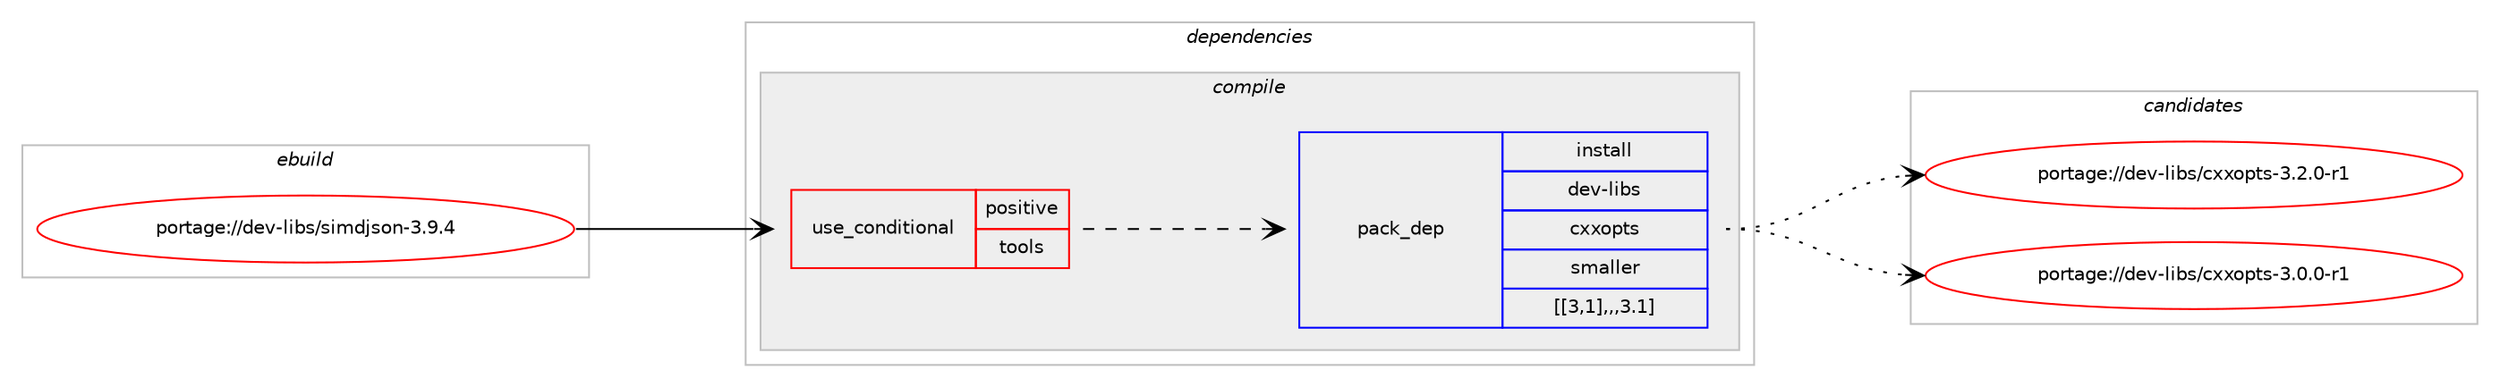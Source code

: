digraph prolog {

# *************
# Graph options
# *************

newrank=true;
concentrate=true;
compound=true;
graph [rankdir=LR,fontname=Helvetica,fontsize=10,ranksep=1.5];#, ranksep=2.5, nodesep=0.2];
edge  [arrowhead=vee];
node  [fontname=Helvetica,fontsize=10];

# **********
# The ebuild
# **********

subgraph cluster_leftcol {
color=gray;
label=<<i>ebuild</i>>;
id [label="portage://dev-libs/simdjson-3.9.4", color=red, width=4, href="../dev-libs/simdjson-3.9.4.svg"];
}

# ****************
# The dependencies
# ****************

subgraph cluster_midcol {
color=gray;
label=<<i>dependencies</i>>;
subgraph cluster_compile {
fillcolor="#eeeeee";
style=filled;
label=<<i>compile</i>>;
subgraph cond28680 {
dependency115106 [label=<<TABLE BORDER="0" CELLBORDER="1" CELLSPACING="0" CELLPADDING="4"><TR><TD ROWSPAN="3" CELLPADDING="10">use_conditional</TD></TR><TR><TD>positive</TD></TR><TR><TD>tools</TD></TR></TABLE>>, shape=none, color=red];
subgraph pack85258 {
dependency115107 [label=<<TABLE BORDER="0" CELLBORDER="1" CELLSPACING="0" CELLPADDING="4" WIDTH="220"><TR><TD ROWSPAN="6" CELLPADDING="30">pack_dep</TD></TR><TR><TD WIDTH="110">install</TD></TR><TR><TD>dev-libs</TD></TR><TR><TD>cxxopts</TD></TR><TR><TD>smaller</TD></TR><TR><TD>[[3,1],,,3.1]</TD></TR></TABLE>>, shape=none, color=blue];
}
dependency115106:e -> dependency115107:w [weight=20,style="dashed",arrowhead="vee"];
}
id:e -> dependency115106:w [weight=20,style="solid",arrowhead="vee"];
}
subgraph cluster_compileandrun {
fillcolor="#eeeeee";
style=filled;
label=<<i>compile and run</i>>;
}
subgraph cluster_run {
fillcolor="#eeeeee";
style=filled;
label=<<i>run</i>>;
}
}

# **************
# The candidates
# **************

subgraph cluster_choices {
rank=same;
color=gray;
label=<<i>candidates</i>>;

subgraph choice85258 {
color=black;
nodesep=1;
choice100101118451081059811547991201201111121161154551465046484511449 [label="portage://dev-libs/cxxopts-3.2.0-r1", color=red, width=4,href="../dev-libs/cxxopts-3.2.0-r1.svg"];
choice100101118451081059811547991201201111121161154551464846484511449 [label="portage://dev-libs/cxxopts-3.0.0-r1", color=red, width=4,href="../dev-libs/cxxopts-3.0.0-r1.svg"];
dependency115107:e -> choice100101118451081059811547991201201111121161154551465046484511449:w [style=dotted,weight="100"];
dependency115107:e -> choice100101118451081059811547991201201111121161154551464846484511449:w [style=dotted,weight="100"];
}
}

}
